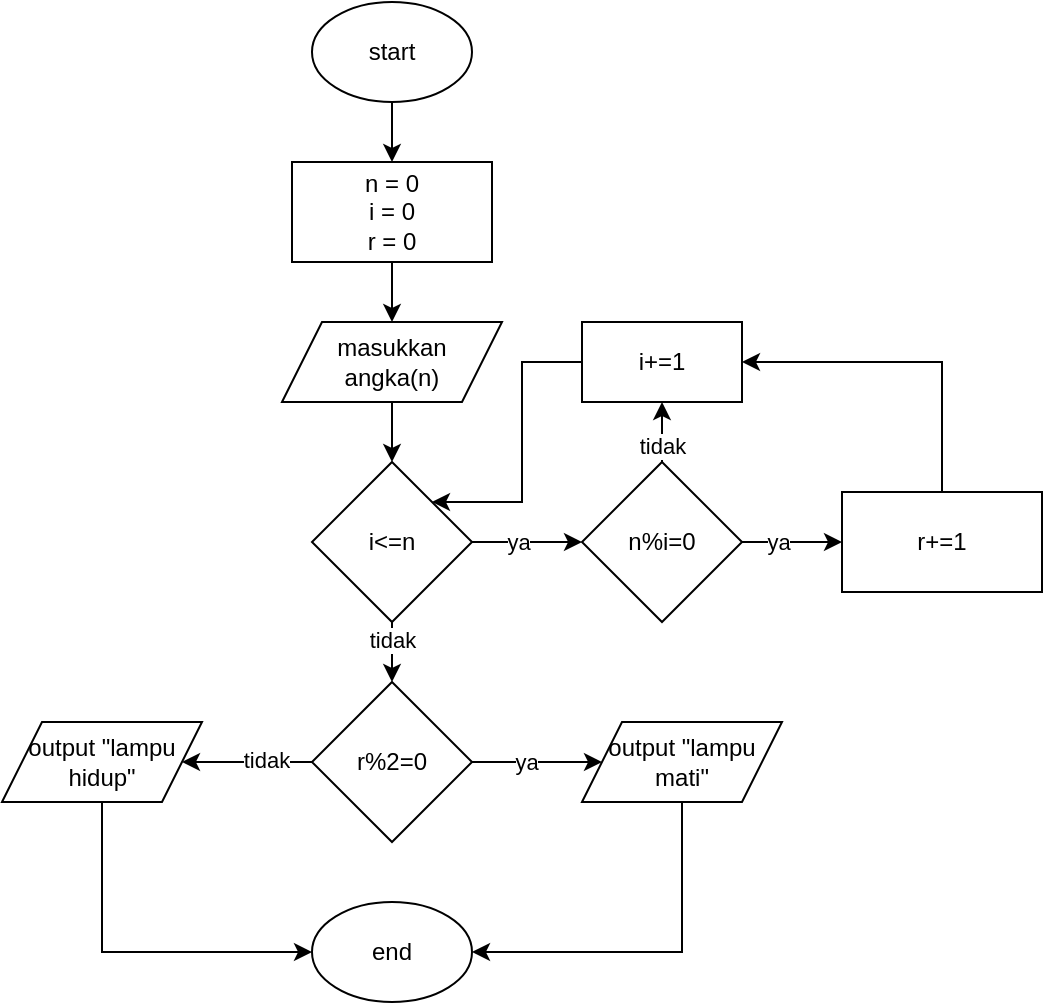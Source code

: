 <mxfile version="20.6.0" type="device"><diagram id="rm4TB1eDNnM6b7dMxAll" name="Halaman-1"><mxGraphModel dx="723" dy="370" grid="1" gridSize="10" guides="1" tooltips="1" connect="1" arrows="1" fold="1" page="1" pageScale="1" pageWidth="850" pageHeight="1100" math="0" shadow="0"><root><mxCell id="0"/><mxCell id="1" parent="0"/><mxCell id="ZVbAuCHu8aYNJNXHQXSB-3" value="" style="edgeStyle=orthogonalEdgeStyle;rounded=0;orthogonalLoop=1;jettySize=auto;html=1;" edge="1" parent="1" source="ZVbAuCHu8aYNJNXHQXSB-4" target="ZVbAuCHu8aYNJNXHQXSB-8"><mxGeometry relative="1" as="geometry"/></mxCell><mxCell id="ZVbAuCHu8aYNJNXHQXSB-4" value="start" style="ellipse;whiteSpace=wrap;html=1;" vertex="1" parent="1"><mxGeometry x="345" y="120" width="80" height="50" as="geometry"/></mxCell><mxCell id="ZVbAuCHu8aYNJNXHQXSB-5" value="" style="edgeStyle=orthogonalEdgeStyle;rounded=0;orthogonalLoop=1;jettySize=auto;html=1;" edge="1" parent="1" source="ZVbAuCHu8aYNJNXHQXSB-6" target="ZVbAuCHu8aYNJNXHQXSB-13"><mxGeometry relative="1" as="geometry"/></mxCell><mxCell id="ZVbAuCHu8aYNJNXHQXSB-6" value="masukkan&lt;br&gt;angka(n)" style="shape=parallelogram;perimeter=parallelogramPerimeter;whiteSpace=wrap;html=1;fixedSize=1;" vertex="1" parent="1"><mxGeometry x="330" y="280" width="110" height="40" as="geometry"/></mxCell><mxCell id="ZVbAuCHu8aYNJNXHQXSB-7" style="edgeStyle=orthogonalEdgeStyle;rounded=0;orthogonalLoop=1;jettySize=auto;html=1;entryX=0.5;entryY=0;entryDx=0;entryDy=0;" edge="1" parent="1" source="ZVbAuCHu8aYNJNXHQXSB-8" target="ZVbAuCHu8aYNJNXHQXSB-6"><mxGeometry relative="1" as="geometry"/></mxCell><mxCell id="ZVbAuCHu8aYNJNXHQXSB-8" value="n = 0&lt;br&gt;i = 0&lt;br&gt;r = 0" style="rounded=0;whiteSpace=wrap;html=1;" vertex="1" parent="1"><mxGeometry x="335" y="200" width="100" height="50" as="geometry"/></mxCell><mxCell id="ZVbAuCHu8aYNJNXHQXSB-9" value="" style="edgeStyle=orthogonalEdgeStyle;rounded=0;orthogonalLoop=1;jettySize=auto;html=1;" edge="1" parent="1" source="ZVbAuCHu8aYNJNXHQXSB-13" target="ZVbAuCHu8aYNJNXHQXSB-23"><mxGeometry relative="1" as="geometry"/></mxCell><mxCell id="ZVbAuCHu8aYNJNXHQXSB-10" value="tidak" style="edgeLabel;html=1;align=center;verticalAlign=middle;resizable=0;points=[];" vertex="1" connectable="0" parent="ZVbAuCHu8aYNJNXHQXSB-9"><mxGeometry x="-0.658" relative="1" as="geometry"><mxPoint as="offset"/></mxGeometry></mxCell><mxCell id="ZVbAuCHu8aYNJNXHQXSB-11" value="" style="edgeStyle=orthogonalEdgeStyle;rounded=0;orthogonalLoop=1;jettySize=auto;html=1;" edge="1" parent="1" source="ZVbAuCHu8aYNJNXHQXSB-13" target="ZVbAuCHu8aYNJNXHQXSB-16"><mxGeometry relative="1" as="geometry"/></mxCell><mxCell id="ZVbAuCHu8aYNJNXHQXSB-12" value="ya" style="edgeLabel;html=1;align=center;verticalAlign=middle;resizable=0;points=[];" vertex="1" connectable="0" parent="ZVbAuCHu8aYNJNXHQXSB-11"><mxGeometry x="-0.183" relative="1" as="geometry"><mxPoint as="offset"/></mxGeometry></mxCell><mxCell id="ZVbAuCHu8aYNJNXHQXSB-13" value="i&amp;lt;=n" style="rhombus;whiteSpace=wrap;html=1;" vertex="1" parent="1"><mxGeometry x="345" y="350" width="80" height="80" as="geometry"/></mxCell><mxCell id="ZVbAuCHu8aYNJNXHQXSB-14" value="" style="edgeStyle=orthogonalEdgeStyle;rounded=0;orthogonalLoop=1;jettySize=auto;html=1;" edge="1" parent="1" source="ZVbAuCHu8aYNJNXHQXSB-16" target="ZVbAuCHu8aYNJNXHQXSB-30"><mxGeometry relative="1" as="geometry"/></mxCell><mxCell id="ZVbAuCHu8aYNJNXHQXSB-15" value="tidak" style="edgeLabel;html=1;align=center;verticalAlign=middle;resizable=0;points=[];" vertex="1" connectable="0" parent="ZVbAuCHu8aYNJNXHQXSB-14"><mxGeometry x="-0.677" relative="1" as="geometry"><mxPoint as="offset"/></mxGeometry></mxCell><mxCell id="ZVbAuCHu8aYNJNXHQXSB-16" value="n%i=0" style="rhombus;whiteSpace=wrap;html=1;" vertex="1" parent="1"><mxGeometry x="480" y="350" width="80" height="80" as="geometry"/></mxCell><mxCell id="ZVbAuCHu8aYNJNXHQXSB-17" style="edgeStyle=orthogonalEdgeStyle;rounded=0;orthogonalLoop=1;jettySize=auto;html=1;entryX=1;entryY=0.5;entryDx=0;entryDy=0;" edge="1" parent="1" source="ZVbAuCHu8aYNJNXHQXSB-18" target="ZVbAuCHu8aYNJNXHQXSB-30"><mxGeometry relative="1" as="geometry"><Array as="points"><mxPoint x="660" y="300"/></Array></mxGeometry></mxCell><mxCell id="ZVbAuCHu8aYNJNXHQXSB-18" value="r+=1" style="rounded=0;whiteSpace=wrap;html=1;" vertex="1" parent="1"><mxGeometry x="610" y="365" width="100" height="50" as="geometry"/></mxCell><mxCell id="ZVbAuCHu8aYNJNXHQXSB-19" value="" style="edgeStyle=orthogonalEdgeStyle;rounded=0;orthogonalLoop=1;jettySize=auto;html=1;" edge="1" parent="1" source="ZVbAuCHu8aYNJNXHQXSB-16" target="ZVbAuCHu8aYNJNXHQXSB-18"><mxGeometry relative="1" as="geometry"/></mxCell><mxCell id="ZVbAuCHu8aYNJNXHQXSB-20" value="ya" style="edgeLabel;html=1;align=center;verticalAlign=middle;resizable=0;points=[];" vertex="1" connectable="0" parent="ZVbAuCHu8aYNJNXHQXSB-19"><mxGeometry x="-0.296" relative="1" as="geometry"><mxPoint as="offset"/></mxGeometry></mxCell><mxCell id="ZVbAuCHu8aYNJNXHQXSB-21" value="" style="edgeStyle=orthogonalEdgeStyle;rounded=0;orthogonalLoop=1;jettySize=auto;html=1;" edge="1" parent="1" source="ZVbAuCHu8aYNJNXHQXSB-23" target="ZVbAuCHu8aYNJNXHQXSB-25"><mxGeometry relative="1" as="geometry"/></mxCell><mxCell id="ZVbAuCHu8aYNJNXHQXSB-31" value="ya" style="edgeLabel;html=1;align=center;verticalAlign=middle;resizable=0;points=[];" vertex="1" connectable="0" parent="ZVbAuCHu8aYNJNXHQXSB-21"><mxGeometry x="-0.177" relative="1" as="geometry"><mxPoint as="offset"/></mxGeometry></mxCell><mxCell id="ZVbAuCHu8aYNJNXHQXSB-22" value="" style="edgeStyle=orthogonalEdgeStyle;rounded=0;orthogonalLoop=1;jettySize=auto;html=1;" edge="1" parent="1" source="ZVbAuCHu8aYNJNXHQXSB-23" target="ZVbAuCHu8aYNJNXHQXSB-27"><mxGeometry relative="1" as="geometry"/></mxCell><mxCell id="ZVbAuCHu8aYNJNXHQXSB-32" value="tidak" style="edgeLabel;html=1;align=center;verticalAlign=middle;resizable=0;points=[];" vertex="1" connectable="0" parent="ZVbAuCHu8aYNJNXHQXSB-22"><mxGeometry x="-0.27" y="-1" relative="1" as="geometry"><mxPoint as="offset"/></mxGeometry></mxCell><mxCell id="ZVbAuCHu8aYNJNXHQXSB-23" value="r%2=0" style="rhombus;whiteSpace=wrap;html=1;" vertex="1" parent="1"><mxGeometry x="345" y="460" width="80" height="80" as="geometry"/></mxCell><mxCell id="ZVbAuCHu8aYNJNXHQXSB-24" style="edgeStyle=orthogonalEdgeStyle;rounded=0;orthogonalLoop=1;jettySize=auto;html=1;entryX=1;entryY=0.5;entryDx=0;entryDy=0;" edge="1" parent="1" source="ZVbAuCHu8aYNJNXHQXSB-25" target="ZVbAuCHu8aYNJNXHQXSB-28"><mxGeometry relative="1" as="geometry"><Array as="points"><mxPoint x="530" y="595"/></Array></mxGeometry></mxCell><mxCell id="ZVbAuCHu8aYNJNXHQXSB-25" value="output &quot;lampu mati&quot;" style="shape=parallelogram;perimeter=parallelogramPerimeter;whiteSpace=wrap;html=1;fixedSize=1;" vertex="1" parent="1"><mxGeometry x="480" y="480" width="100" height="40" as="geometry"/></mxCell><mxCell id="ZVbAuCHu8aYNJNXHQXSB-26" style="edgeStyle=orthogonalEdgeStyle;rounded=0;orthogonalLoop=1;jettySize=auto;html=1;entryX=0;entryY=0.5;entryDx=0;entryDy=0;" edge="1" parent="1" source="ZVbAuCHu8aYNJNXHQXSB-27" target="ZVbAuCHu8aYNJNXHQXSB-28"><mxGeometry relative="1" as="geometry"><Array as="points"><mxPoint x="240" y="595"/></Array></mxGeometry></mxCell><mxCell id="ZVbAuCHu8aYNJNXHQXSB-27" value="output &quot;lampu hidup&quot;" style="shape=parallelogram;perimeter=parallelogramPerimeter;whiteSpace=wrap;html=1;fixedSize=1;" vertex="1" parent="1"><mxGeometry x="190" y="480" width="100" height="40" as="geometry"/></mxCell><mxCell id="ZVbAuCHu8aYNJNXHQXSB-28" value="end" style="ellipse;whiteSpace=wrap;html=1;" vertex="1" parent="1"><mxGeometry x="345" y="570" width="80" height="50" as="geometry"/></mxCell><mxCell id="ZVbAuCHu8aYNJNXHQXSB-29" style="edgeStyle=orthogonalEdgeStyle;rounded=0;orthogonalLoop=1;jettySize=auto;html=1;entryX=1;entryY=0;entryDx=0;entryDy=0;" edge="1" parent="1" source="ZVbAuCHu8aYNJNXHQXSB-30" target="ZVbAuCHu8aYNJNXHQXSB-13"><mxGeometry relative="1" as="geometry"><Array as="points"><mxPoint x="450" y="300"/><mxPoint x="450" y="370"/></Array></mxGeometry></mxCell><mxCell id="ZVbAuCHu8aYNJNXHQXSB-30" value="i+=1" style="rounded=0;whiteSpace=wrap;html=1;" vertex="1" parent="1"><mxGeometry x="480" y="280" width="80" height="40" as="geometry"/></mxCell></root></mxGraphModel></diagram></mxfile>